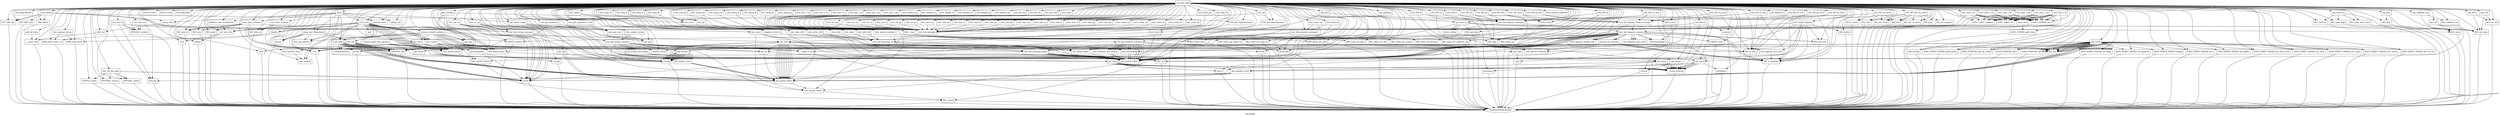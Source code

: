 digraph "Call graph" {
	label="Call graph";

	Node0x5628d4323eb0 [shape=record,label="{external node}"];
	Node0x5628d4323eb0 -> Node0x5628d457e6b0;
	Node0x5628d4323eb0 -> Node0x5628d4315e80;
	Node0x5628d4323eb0 -> Node0x5628d43160b0;
	Node0x5628d4323eb0 -> Node0x5628d4584290;
	Node0x5628d4323eb0 -> Node0x5628d4315f20;
	Node0x5628d4323eb0 -> Node0x5628d4316040;
	Node0x5628d4323eb0 -> Node0x5628d43170b0;
	Node0x5628d4323eb0 -> Node0x5628d43745b0;
	Node0x5628d4323eb0 -> Node0x5628d4374680;
	Node0x5628d4323eb0 -> Node0x5628d4374720;
	Node0x5628d4323eb0 -> Node0x5628d4374790;
	Node0x5628d4323eb0 -> Node0x5628d4374800;
	Node0x5628d4323eb0 -> Node0x5628d4374830;
	Node0x5628d4323eb0 -> Node0x5628d4374a90;
	Node0x5628d4323eb0 -> Node0x5628d42ef0e0;
	Node0x5628d4323eb0 -> Node0x5628d42ef150;
	Node0x5628d4323eb0 -> Node0x5628d42ef1f0;
	Node0x5628d4323eb0 -> Node0x5628d42ef290;
	Node0x5628d4323eb0 -> Node0x5628d42ef740;
	Node0x5628d4323eb0 -> Node0x5628d45830f0;
	Node0x5628d4323eb0 -> Node0x5628d4583190;
	Node0x5628d4323eb0 -> Node0x5628d4583230;
	Node0x5628d4323eb0 -> Node0x5628d45832a0;
	Node0x5628d4323eb0 -> Node0x5628d45833f0;
	Node0x5628d4323eb0 -> Node0x5628d4583310;
	Node0x5628d4323eb0 -> Node0x5628d4583490;
	Node0x5628d4323eb0 -> Node0x5628d4583500;
	Node0x5628d4323eb0 -> Node0x5628d45835a0;
	Node0x5628d4323eb0 -> Node0x5628d4583650;
	Node0x5628d4323eb0 -> Node0x5628d457fd60;
	Node0x5628d4323eb0 -> Node0x5628d457fd90;
	Node0x5628d4323eb0 -> Node0x5628d457fe40;
	Node0x5628d4323eb0 -> Node0x5628d457ffc0;
	Node0x5628d4323eb0 -> Node0x5628d45808d0;
	Node0x5628d4323eb0 -> Node0x5628d4580c80;
	Node0x5628d4323eb0 -> Node0x5628d4580d90;
	Node0x5628d4323eb0 -> Node0x5628d4580ea0;
	Node0x5628d4323eb0 -> Node0x5628d4580ba0;
	Node0x5628d4323eb0 -> Node0x5628d4580ed0;
	Node0x5628d4323eb0 -> Node0x5628d4374ac0;
	Node0x5628d4323eb0 -> Node0x5628d4583340;
	Node0x5628d4323eb0 -> Node0x5628d42ef7e0;
	Node0x5628d4323eb0 -> Node0x5628d42ef040;
	Node0x5628d4323eb0 -> Node0x5628d4580970;
	Node0x5628d4323eb0 -> Node0x5628d4374950;
	Node0x5628d4323eb0 -> Node0x5628d45810b0;
	Node0x5628d4323eb0 -> Node0x5628d45810e0;
	Node0x5628d4323eb0 -> Node0x5628d4581280;
	Node0x5628d4323eb0 -> Node0x5628d4581360;
	Node0x5628d4323eb0 -> Node0x5628d4581390;
	Node0x5628d4323eb0 -> Node0x5628d4581400;
	Node0x5628d4323eb0 -> Node0x5628d45814b0;
	Node0x5628d4323eb0 -> Node0x5628d4581550;
	Node0x5628d4323eb0 -> Node0x5628d4315fd0;
	Node0x5628d4323eb0 -> Node0x5628d4581690;
	Node0x5628d4323eb0 -> Node0x5628d4581800;
	Node0x5628d4323eb0 -> Node0x5628d4581830;
	Node0x5628d4323eb0 -> Node0x5628d45818a0;
	Node0x5628d4323eb0 -> Node0x5628d4581a70;
	Node0x5628d4323eb0 -> Node0x5628d4581b10;
	Node0x5628d4323eb0 -> Node0x5628d4581bb0;
	Node0x5628d4323eb0 -> Node0x5628d4581c50;
	Node0x5628d4323eb0 -> Node0x5628d4581cf0;
	Node0x5628d4323eb0 -> Node0x5628d4581d90;
	Node0x5628d4323eb0 -> Node0x5628d4581e30;
	Node0x5628d4323eb0 -> Node0x5628d4581ed0;
	Node0x5628d4323eb0 -> Node0x5628d4581f70;
	Node0x5628d4323eb0 -> Node0x5628d4582010;
	Node0x5628d4323eb0 -> Node0x5628d45820b0;
	Node0x5628d4323eb0 -> Node0x5628d4582150;
	Node0x5628d4323eb0 -> Node0x5628d45821f0;
	Node0x5628d4323eb0 -> Node0x5628d4582290;
	Node0x5628d4323eb0 -> Node0x5628d4582330;
	Node0x5628d4323eb0 -> Node0x5628d45823d0;
	Node0x5628d4323eb0 -> Node0x5628d4582470;
	Node0x5628d4323eb0 -> Node0x5628d4582510;
	Node0x5628d4323eb0 -> Node0x5628d45800c0;
	Node0x5628d4323eb0 -> Node0x5628d4580160;
	Node0x5628d4323eb0 -> Node0x5628d4580200;
	Node0x5628d4323eb0 -> Node0x5628d45802a0;
	Node0x5628d4323eb0 -> Node0x5628d4580340;
	Node0x5628d4323eb0 -> Node0x5628d45803e0;
	Node0x5628d4323eb0 -> Node0x5628d4580480;
	Node0x5628d4323eb0 -> Node0x5628d4580520;
	Node0x5628d4323eb0 -> Node0x5628d45805c0;
	Node0x5628d4323eb0 -> Node0x5628d4580660;
	Node0x5628d4323eb0 -> Node0x5628d4580700;
	Node0x5628d4323eb0 -> Node0x5628d45807a0;
	Node0x5628d4323eb0 -> Node0x5628d4354180;
	Node0x5628d4323eb0 -> Node0x5628d4354220;
	Node0x5628d4323eb0 -> Node0x5628d43542c0;
	Node0x5628d4323eb0 -> Node0x5628d4354360;
	Node0x5628d4323eb0 -> Node0x5628d4354400;
	Node0x5628d4323eb0 -> Node0x5628d43544a0;
	Node0x5628d4323eb0 -> Node0x5628d4354540;
	Node0x5628d4323eb0 -> Node0x5628d43545e0;
	Node0x5628d4323eb0 -> Node0x5628d4354680;
	Node0x5628d4323eb0 -> Node0x5628d4354720;
	Node0x5628d4323eb0 -> Node0x5628d43547c0;
	Node0x5628d4323eb0 -> Node0x5628d4354860;
	Node0x5628d4323eb0 -> Node0x5628d4354900;
	Node0x5628d4323eb0 -> Node0x5628d43549a0;
	Node0x5628d4323eb0 -> Node0x5628d4354a40;
	Node0x5628d4323eb0 -> Node0x5628d4354ae0;
	Node0x5628d4323eb0 -> Node0x5628d4354b80;
	Node0x5628d4323eb0 -> Node0x5628d4354c20;
	Node0x5628d4323eb0 -> Node0x5628d4354cc0;
	Node0x5628d4323eb0 -> Node0x5628d4354d60;
	Node0x5628d4323eb0 -> Node0x5628d4583530;
	Node0x5628d4323eb0 -> Node0x5628d4315eb0;
	Node0x5628d4323eb0 -> Node0x5628d4354e60;
	Node0x5628d4323eb0 -> Node0x5628d4354f00;
	Node0x5628d4323eb0 -> Node0x5628d43550c0;
	Node0x5628d4323eb0 -> Node0x5628d43550f0;
	Node0x5628d4323eb0 -> Node0x5628d4355230;
	Node0x5628d4323eb0 -> Node0x5628d43552d0;
	Node0x5628d4323eb0 -> Node0x5628d4355400;
	Node0x5628d4323eb0 -> Node0x5628d4355430;
	Node0x5628d4323eb0 -> Node0x5628d4355570;
	Node0x5628d4323eb0 -> Node0x5628d4355680;
	Node0x5628d4323eb0 -> Node0x5628d43556b0;
	Node0x5628d4323eb0 -> Node0x5628d43557b0;
	Node0x5628d4323eb0 -> Node0x5628d4355910;
	Node0x5628d4323eb0 -> Node0x5628d4355980;
	Node0x5628d4323eb0 -> Node0x5628d4355ae0;
	Node0x5628d4323eb0 -> Node0x5628d4355b10;
	Node0x5628d4323eb0 -> Node0x5628d4355bd0;
	Node0x5628d4323eb0 -> Node0x5628d4355c90;
	Node0x5628d4323eb0 -> Node0x5628d4355d90;
	Node0x5628d4323eb0 -> Node0x5628d43531b0;
	Node0x5628d4323eb0 -> Node0x5628d43531e0;
	Node0x5628d4323eb0 -> Node0x5628d4353250;
	Node0x5628d4323eb0 -> Node0x5628d43533a0;
	Node0x5628d4323eb0 -> Node0x5628d4353410;
	Node0x5628d4323eb0 -> Node0x5628d4353560;
	Node0x5628d4323eb0 -> Node0x5628d43535d0;
	Node0x5628d4323eb0 -> Node0x5628d4353760;
	Node0x5628d4323eb0 -> Node0x5628d4353800;
	Node0x5628d4323eb0 -> Node0x5628d4353870;
	Node0x5628d4323eb0 -> Node0x5628d4353960;
	Node0x5628d4323eb0 -> Node0x5628d4353990;
	Node0x5628d4323eb0 -> Node0x5628d4353a90;
	Node0x5628d4323eb0 -> Node0x5628d4353b30;
	Node0x5628d4323eb0 -> Node0x5628d4353ac0;
	Node0x5628d4323eb0 -> Node0x5628d4353cc0;
	Node0x5628d4323eb0 -> Node0x5628d4353f00;
	Node0x5628d4323eb0 -> Node0x5628d4353f70;
	Node0x5628d4323eb0 -> Node0x5628d4353fa0;
	Node0x5628d4323eb0 -> Node0x5628d4354050;
	Node0x5628d4323eb0 -> Node0x5628d43560b0;
	Node0x5628d4323eb0 -> Node0x5628d4356120;
	Node0x5628d4323eb0 -> Node0x5628d4356150;
	Node0x5628d4323eb0 -> Node0x5628d4356380;
	Node0x5628d4323eb0 -> Node0x5628d4356450;
	Node0x5628d4323eb0 -> Node0x5628d4356550;
	Node0x5628d4323eb0 -> Node0x5628d4356580;
	Node0x5628d4323eb0 -> Node0x5628d4356700;
	Node0x5628d4323eb0 -> Node0x5628d4356880;
	Node0x5628d4323eb0 -> Node0x5628d4356a00;
	Node0x5628d4323eb0 -> Node0x5628d4356b80;
	Node0x5628d4323eb0 -> Node0x5628d4356d70;
	Node0x5628d4323eb0 -> Node0x5628d4356de0;
	Node0x5628d4323eb0 -> Node0x5628d43749c0;
	Node0x5628d4323eb0 -> Node0x5628d4582d00;
	Node0x5628d4323eb0 -> Node0x5628d4356e10;
	Node0x5628d4323eb0 -> Node0x5628d4356fe0;
	Node0x5628d4323eb0 -> Node0x5628d4357050;
	Node0x5628d4323eb0 -> Node0x5628d4357150;
	Node0x5628d4323eb0 -> Node0x5628d4354130;
	Node0x5628d4323eb0 -> Node0x5628d430bc20;
	Node0x5628d4323eb0 -> Node0x5628d430bd10;
	Node0x5628d4323eb0 -> Node0x5628d4582f30;
	Node0x5628d4323eb0 -> Node0x5628d430bd40;
	Node0x5628d4323eb0 -> Node0x5628d430be00;
	Node0x5628d4323eb0 -> Node0x5628d430bff0;
	Node0x5628d4323eb0 -> Node0x5628d430c0a0;
	Node0x5628d4323eb0 -> Node0x5628d430c0d0;
	Node0x5628d4323eb0 -> Node0x5628d430c350;
	Node0x5628d4323eb0 -> Node0x5628d430c380;
	Node0x5628d4323eb0 -> Node0x5628d430c570;
	Node0x5628d4323eb0 -> Node0x5628d430c5a0;
	Node0x5628d4323eb0 -> Node0x5628d430c790;
	Node0x5628d4323eb0 -> Node0x5628d4582ec0;
	Node0x5628d4323eb0 -> Node0x5628d430c7c0;
	Node0x5628d4323eb0 -> Node0x5628d430c980;
	Node0x5628d4323eb0 -> Node0x5628d430c9f0;
	Node0x5628d4323eb0 -> Node0x5628d430ca60;
	Node0x5628d4323eb0 -> Node0x5628d430cad0;
	Node0x5628d4323eb0 -> Node0x5628d430cb40;
	Node0x5628d4323eb0 -> Node0x5628d430cfc0;
	Node0x5628d4323eb0 -> Node0x5628d430d030;
	Node0x5628d4323eb0 -> Node0x5628d430d0a0;
	Node0x5628d4323eb0 -> Node0x5628d430d110;
	Node0x5628d4323eb0 -> Node0x5628d430d180;
	Node0x5628d4323eb0 -> Node0x5628d430da00;
	Node0x5628d4323eb0 -> Node0x5628d430da70;
	Node0x5628d4323eb0 -> Node0x5628d430dae0;
	Node0x5628d4323eb0 -> Node0x5628d430db50;
	Node0x5628d4323eb0 -> Node0x5628d4582da0;
	Node0x5628d4323eb0 -> Node0x5628d430dec0;
	Node0x5628d4323eb0 -> Node0x5628d430de50;
	Node0x5628d4323eb0 -> Node0x5628d430dfa0;
	Node0x5628d4323eb0 -> Node0x5628d4582e50;
	Node0x5628d4323eb0 -> Node0x5628d430e070;
	Node0x5628d4323eb0 -> Node0x5628d4580e00;
	Node0x5628d4323eb0 -> Node0x5628d4580cf0;
	Node0x5628d4323eb0 -> Node0x5628d4582d30;
	Node0x5628d4323eb0 -> Node0x5628d4580940;
	Node0x5628d4323eb0 -> Node0x5628d430e0d0;
	Node0x5628d4323eb0 -> Node0x5628d430e260;
	Node0x5628d4323eb0 -> Node0x5628d430e2d0;
	Node0x5628d4323eb0 -> Node0x5628d4580c10;
	Node0x5628d4323eb0 -> Node0x5628d430e3d0;
	Node0x5628d4323eb0 -> Node0x5628d4582fd0;
	Node0x5628d4323eb0 -> Node0x5628d430e470;
	Node0x5628d4323eb0 -> Node0x5628d4580f80;
	Node0x5628d4323eb0 -> Node0x5628d42eefd0;
	Node0x5628d4323eb0 -> Node0x5628d430e570;
	Node0x5628d4323eb0 -> Node0x5628d4583040;
	Node0x5628d4323eb0 -> Node0x5628d430e670;
	Node0x5628d4323eb0 -> Node0x5628d4354f30;
	Node0x5628d4323eb0 -> Node0x5628d430ea10;
	Node0x5628d4323eb0 -> Node0x5628d430ef10;
	Node0x5628d4323eb0 -> Node0x5628d4355850;
	Node0x5628d4323eb0 -> Node0x5628d430f0a0;
	Node0x5628d4323eb0 -> Node0x5628d430f210;
	Node0x5628d4323eb0 -> Node0x5628d430f700;
	Node0x5628d4323eb0 -> Node0x5628d4355a20;
	Node0x5628d4323eb0 -> Node0x5628d430f950;
	Node0x5628d4323eb0 -> Node0x5628d430f9c0;
	Node0x5628d4323eb0 -> Node0x5628d4355610;
	Node0x5628d4323eb0 -> Node0x5628d430fc30;
	Node0x5628d4323eb0 -> Node0x5628d45809e0;
	Node0x5628d4323eb0 -> Node0x5628d430e1b0;
	Node0x5628d4323eb0 -> Node0x5628d430fdd0;
	Node0x5628d4323eb0 -> Node0x5628d4310240;
	Node0x5628d4323eb0 -> Node0x5628d430fe70;
	Node0x5628d4323eb0 -> Node0x5628d43104a0;
	Node0x5628d4323eb0 -> Node0x5628d430fe00;
	Node0x5628d4323eb0 -> Node0x5628d4310690;
	Node0x5628d4323eb0 -> Node0x5628d430ff70;
	Node0x5628d4323eb0 -> Node0x5628d4310730;
	Node0x5628d4323eb0 -> Node0x5628d430ffe0;
	Node0x5628d4323eb0 -> Node0x5628d4310890;
	Node0x5628d4323eb0 -> Node0x5628d4310050;
	Node0x5628d4323eb0 -> Node0x5628d4310a10;
	Node0x5628d4323eb0 -> Node0x5628d43100c0;
	Node0x5628d4323eb0 -> Node0x5628d4310b20;
	Node0x5628d4323eb0 -> Node0x5628d4310130;
	Node0x5628d4323eb0 -> Node0x5628d4398dd0;
	Node0x5628d4323eb0 -> Node0x5628d43101a0;
	Node0x5628d4323eb0 -> Node0x5628d43102b0;
	Node0x5628d4323eb0 -> Node0x5628d4398e70;
	Node0x5628d4323eb0 -> Node0x5628d43102e0;
	Node0x5628d4323eb0 -> Node0x5628d4310ab0;
	Node0x5628d4323eb0 -> Node0x5628d43107d0;
	Node0x5628d4323eb0 -> Node0x5628d4310540;
	Node0x5628d4323eb0 -> Node0x5628d43104d0;
	Node0x5628d4323eb0 -> Node0x5628d43105f0;
	Node0x5628d4323eb0 -> Node0x5628d4310350;
	Node0x5628d4323eb0 -> Node0x5628d4309cd0;
	Node0x5628d4315e80 [shape=record,label="{test_pbelu}"];
	Node0x5628d4315e80 -> Node0x5628d4584290;
	Node0x5628d4315e80 -> Node0x5628d4315f20;
	Node0x5628d4315e80 -> Node0x5628d4315eb0;
	Node0x5628d4315e80 -> Node0x5628d4315fd0;
	Node0x5628d4315e80 -> Node0x5628d4584290;
	Node0x5628d4315e80 -> Node0x5628d4316040;
	Node0x5628d4315e80 -> Node0x5628d4315fd0;
	Node0x5628d457e6b0 [shape=record,label="{setup_tests}"];
	Node0x5628d457e6b0 -> Node0x5628d43170b0;
	Node0x5628d43160b0 [shape=record,label="{llvm.dbg.declare}"];
	Node0x5628d4584290 [shape=record,label="{EVP_PBE_get}"];
	Node0x5628d4584290 -> Node0x5628d4583da0;
	Node0x5628d4374830 [shape=record,label="{atoi}"];
	Node0x5628d4374830 -> Node0x5628d4583da0;
	Node0x5628d43748e0 [shape=record,label="{set_seed}"];
	Node0x5628d43748e0 -> Node0x5628d4374a90;
	Node0x5628d43748e0 -> Node0x5628d4374720;
	Node0x5628d43748e0 -> Node0x5628d4374ac0;
	Node0x5628d43748e0 -> Node0x5628d42eefd0;
	Node0x5628d43748e0 -> Node0x5628d42ef040;
	Node0x5628d4374a90 [shape=record,label="{time}"];
	Node0x5628d4374a90 -> Node0x5628d4583da0;
	Node0x5628d42ef0e0 [shape=record,label="{pulldown_test_framework}"];
	Node0x5628d42ef0e0 -> Node0x5628d42ef150;
	Node0x5628d42ef150 [shape=record,label="{set_test_title}"];
	Node0x5628d42ef150 -> Node0x5628d42ef1f0;
	Node0x5628d42ef150 -> Node0x5628d42ef290;
	Node0x5628d457fd90 [shape=record,label="{CRYPTO_zalloc}"];
	Node0x5628d457fd90 -> Node0x5628d4583da0;
	Node0x5628d42ef1f0 [shape=record,label="{free}"];
	Node0x5628d42ef1f0 -> Node0x5628d4583da0;
	Node0x5628d42ef290 [shape=record,label="{strdup}"];
	Node0x5628d42ef290 -> Node0x5628d4583da0;
	Node0x5628d42ef740 [shape=record,label="{run_tests}"];
	Node0x5628d42ef740 -> Node0x5628d42ef7b0;
	Node0x5628d42ef740 -> Node0x5628d4374ac0;
	Node0x5628d42ef740 -> Node0x5628d4374ac0;
	Node0x5628d42ef740 -> Node0x5628d4374ac0;
	Node0x5628d42ef740 -> Node0x5628d42eefd0;
	Node0x5628d42ef740 -> Node0x5628d42ef7e0;
	Node0x5628d42ef740 -> Node0x5628d4374ac0;
	Node0x5628d42ef740 -> Node0x5628d4374ac0;
	Node0x5628d42ef740 -> Node0x5628d42eefd0;
	Node0x5628d42ef740 -> Node0x5628d42ef150;
	Node0x5628d42ef740 -> Node0x5628d4583da0;
	Node0x5628d42ef740 -> Node0x5628d42ef890;
	Node0x5628d42ef740 -> Node0x5628d4582810;
	Node0x5628d42ef740 -> Node0x5628d4374ac0;
	Node0x5628d42ef740 -> Node0x5628d4374ac0;
	Node0x5628d42ef740 -> Node0x5628d42eefd0;
	Node0x5628d42ef740 -> Node0x5628d42ef7e0;
	Node0x5628d42ef740 -> Node0x5628d4582c90;
	Node0x5628d42ef740 -> Node0x5628d42ef150;
	Node0x5628d42ef740 -> Node0x5628d4583da0;
	Node0x5628d42ef740 -> Node0x5628d4582810;
	Node0x5628d42ef740 -> Node0x5628d42ef890;
	Node0x5628d42ef740 -> Node0x5628d42ef890;
	Node0x5628d42ef740 -> Node0x5628d42ef890;
	Node0x5628d4353960 [shape=record,label="{test_BN_even}"];
	Node0x5628d4353960 -> Node0x5628d4353870;
	Node0x5628d4353960 -> Node0x5628d4355a20;
	Node0x5628d4353990 [shape=record,label="{test_BN_eq_word}"];
	Node0x5628d4353990 -> Node0x5628d4353a90;
	Node0x5628d4353990 -> Node0x5628d4353b30;
	Node0x5628d4353990 -> Node0x5628d4353ac0;
	Node0x5628d4353990 -> Node0x5628d4355850;
	Node0x5628d4353990 -> Node0x5628d4353cc0;
	Node0x5628d4353a90 [shape=record,label="{BN_is_word}"];
	Node0x5628d4353a90 -> Node0x5628d4583da0;
	Node0x5628d4353b30 [shape=record,label="{BN_new}"];
	Node0x5628d4353b30 -> Node0x5628d4583da0;
	Node0x5628d4353ac0 [shape=record,label="{BN_set_word}"];
	Node0x5628d4353ac0 -> Node0x5628d4583da0;
	Node0x5628d4353cc0 [shape=record,label="{BN_free}"];
	Node0x5628d4353cc0 -> Node0x5628d4583da0;
	Node0x5628d4353f00 [shape=record,label="{test_BN_abs_eq_word}"];
	Node0x5628d4353f00 -> Node0x5628d4353f70;
	Node0x5628d4353f00 -> Node0x5628d4353b30;
	Node0x5628d4353f00 -> Node0x5628d4353fa0;
	Node0x5628d4353f00 -> Node0x5628d4354050;
	Node0x5628d4353f00 -> Node0x5628d4353ac0;
	Node0x5628d4353f00 -> Node0x5628d4355850;
	Node0x5628d4353f00 -> Node0x5628d4353cc0;
	Node0x5628d4353f00 -> Node0x5628d4353cc0;
	Node0x5628d4353f70 [shape=record,label="{BN_abs_is_word}"];
	Node0x5628d4353f70 -> Node0x5628d4583da0;
	Node0x5628d4353fa0 [shape=record,label="{BN_dup}"];
	Node0x5628d4353fa0 -> Node0x5628d4583da0;
	Node0x5628d4354050 [shape=record,label="{BN_set_negative}"];
	Node0x5628d4354050 -> Node0x5628d4583da0;
	Node0x5628d43560b0 [shape=record,label="{test_time_t_eq}"];
	Node0x5628d43560b0 -> Node0x5628d4356120;
	Node0x5628d43560b0 -> Node0x5628d4356120;
	Node0x5628d43560b0 -> Node0x5628d4356150;
	Node0x5628d43560b0 -> Node0x5628d4356200;
	Node0x5628d43560b0 -> Node0x5628d4356200;
	Node0x5628d43560b0 -> Node0x5628d45819a0;
	Node0x5628d43560b0 -> Node0x5628d4356380;
	Node0x5628d43560b0 -> Node0x5628d4356380;
	Node0x5628d4356120 [shape=record,label="{ASN1_TIME_set}"];
	Node0x5628d4356120 -> Node0x5628d4583da0;
	Node0x5628d4356150 [shape=record,label="{ASN1_TIME_compare}"];
	Node0x5628d4356150 -> Node0x5628d4583da0;
	Node0x5628d4356200 [shape=record,label="{print_time}"];
	Node0x5628d4356200 -> Node0x5628d4356450;
	Node0x5628d4356380 [shape=record,label="{ASN1_STRING_free}"];
	Node0x5628d4356380 -> Node0x5628d4583da0;
	Node0x5628d4356450 [shape=record,label="{ASN1_STRING_get0_data}"];
	Node0x5628d4356450 -> Node0x5628d4583da0;
	Node0x5628d4356550 [shape=record,label="{test_time_t_ne}"];
	Node0x5628d4356550 -> Node0x5628d4356120;
	Node0x5628d4356550 -> Node0x5628d4356120;
	Node0x5628d4356550 -> Node0x5628d4356150;
	Node0x5628d4356550 -> Node0x5628d4356200;
	Node0x5628d4356550 -> Node0x5628d4356200;
	Node0x5628d4356550 -> Node0x5628d45819a0;
	Node0x5628d4356550 -> Node0x5628d4356380;
	Node0x5628d4356550 -> Node0x5628d4356380;
	Node0x5628d4356580 [shape=record,label="{test_time_t_gt}"];
	Node0x5628d4356580 -> Node0x5628d4356120;
	Node0x5628d4356580 -> Node0x5628d4356120;
	Node0x5628d4356580 -> Node0x5628d4356150;
	Node0x5628d4356580 -> Node0x5628d4356200;
	Node0x5628d4356580 -> Node0x5628d4356200;
	Node0x5628d4356580 -> Node0x5628d45819a0;
	Node0x5628d4356580 -> Node0x5628d4356380;
	Node0x5628d4356580 -> Node0x5628d4356380;
	Node0x5628d4356700 [shape=record,label="{test_time_t_ge}"];
	Node0x5628d4356700 -> Node0x5628d4356120;
	Node0x5628d4356700 -> Node0x5628d4356120;
	Node0x5628d4356700 -> Node0x5628d4356150;
	Node0x5628d4356700 -> Node0x5628d4356200;
	Node0x5628d4356700 -> Node0x5628d4356200;
	Node0x5628d4356700 -> Node0x5628d45819a0;
	Node0x5628d4356700 -> Node0x5628d4356380;
	Node0x5628d4356700 -> Node0x5628d4356380;
	Node0x5628d4356880 [shape=record,label="{test_time_t_lt}"];
	Node0x5628d4356880 -> Node0x5628d4356120;
	Node0x5628d4356880 -> Node0x5628d4356120;
	Node0x5628d4356880 -> Node0x5628d4356150;
	Node0x5628d4356880 -> Node0x5628d4356200;
	Node0x5628d4356880 -> Node0x5628d4356200;
	Node0x5628d4356880 -> Node0x5628d45819a0;
	Node0x5628d4356880 -> Node0x5628d4356380;
	Node0x5628d4356880 -> Node0x5628d4356380;
	Node0x5628d4356a00 [shape=record,label="{test_time_t_le}"];
	Node0x5628d4356a00 -> Node0x5628d4356120;
	Node0x5628d4356a00 -> Node0x5628d4356120;
	Node0x5628d4356a00 -> Node0x5628d4356150;
	Node0x5628d4356a00 -> Node0x5628d4356200;
	Node0x5628d4356a00 -> Node0x5628d4356200;
	Node0x5628d4356a00 -> Node0x5628d45819a0;
	Node0x5628d4356a00 -> Node0x5628d4356380;
	Node0x5628d4356a00 -> Node0x5628d4356380;
	Node0x5628d4356b80 [shape=record,label="{opt_progname}"];
	Node0x5628d4356b80 -> Node0x5628d4583500;
	Node0x5628d4356b80 -> Node0x5628d4356d70;
	Node0x5628d4356d70 [shape=record,label="{strncpy}"];
	Node0x5628d4356d70 -> Node0x5628d4583da0;
	Node0x5628d4356de0 [shape=record,label="{opt_getprog}"];
	Node0x5628d43749c0 [shape=record,label="{opt_init}"];
	Node0x5628d43749c0 -> Node0x5628d4582d00;
	Node0x5628d43749c0 -> Node0x5628d4356b80;
	Node0x5628d43749c0 -> Node0x5628d4580ea0;
	Node0x5628d43749c0 -> Node0x5628d4580ea0;
	Node0x5628d43749c0 -> Node0x5628d4580ea0;
	Node0x5628d43749c0 -> Node0x5628d4583310;
	Node0x5628d43749c0 -> Node0x5628d4580ea0;
	Node0x5628d43749c0 -> Node0x5628d4580ea0;
	Node0x5628d43749c0 -> Node0x5628d4580ea0;
	Node0x5628d4582d00 [shape=record,label="{opt_begin}"];
	Node0x5628d4310ab0 [shape=record,label="{BIO_set_init}"];
	Node0x5628d4310ab0 -> Node0x5628d4583da0;
	Node0x5628d43107d0 [shape=record,label="{BIO_gets}"];
	Node0x5628d43107d0 -> Node0x5628d4583da0;
	Node0x5628d4310540 [shape=record,label="{BIO_read_ex}"];
	Node0x5628d4310540 -> Node0x5628d4583da0;
	Node0x5628d43104d0 [shape=record,label="{BIO_clear_flags}"];
	Node0x5628d43104d0 -> Node0x5628d4583da0;
	Node0x5628d43105f0 [shape=record,label="{BIO_copy_next_retry}"];
	Node0x5628d43105f0 -> Node0x5628d4583da0;
	Node0x5628d4310350 [shape=record,label="{BIO_get_data}"];
	Node0x5628d4310350 -> Node0x5628d4583da0;
	Node0x5628d4310400 [shape=record,label="{write_string}"];
	Node0x5628d4310400 -> Node0x5628d4309cd0;
	Node0x5628d4309cd0 [shape=record,label="{BIO_write_ex}"];
	Node0x5628d4309cd0 -> Node0x5628d4583da0;
	Node0x5628d4315f20 [shape=record,label="{EVP_PBE_find}"];
	Node0x5628d4315f20 -> Node0x5628d4583da0;
	Node0x5628d4316040 [shape=record,label="{OBJ_nid2sn}"];
	Node0x5628d4316040 -> Node0x5628d4583da0;
	Node0x5628d43170b0 [shape=record,label="{add_test}"];
	Node0x5628d43170b0 -> Node0x5628d43745b0;
	Node0x5628d43745b0 [shape=record,label="{__assert_fail}"];
	Node0x5628d43745b0 -> Node0x5628d4583da0;
	Node0x5628d4374680 [shape=record,label="{add_all_tests}"];
	Node0x5628d4374680 -> Node0x5628d43745b0;
	Node0x5628d4374720 [shape=record,label="{subtest_level}"];
	Node0x5628d4374790 [shape=record,label="{setup_test_framework}"];
	Node0x5628d4374790 -> Node0x5628d4374800;
	Node0x5628d4374790 -> Node0x5628d4374800;
	Node0x5628d4374790 -> Node0x5628d4374830;
	Node0x5628d4374790 -> Node0x5628d4374830;
	Node0x5628d4374790 -> Node0x5628d43748e0;
	Node0x5628d4374790 -> Node0x5628d4374950;
	Node0x5628d4374790 -> Node0x5628d43749c0;
	Node0x5628d4374800 [shape=record,label="{getenv}"];
	Node0x5628d4374800 -> Node0x5628d4583da0;
	Node0x5628d4355910 [shape=record,label="{test_BN_eq_zero}"];
	Node0x5628d4355910 -> Node0x5628d4355980;
	Node0x5628d4355910 -> Node0x5628d4355a20;
	Node0x5628d4355980 [shape=record,label="{BN_is_zero}"];
	Node0x5628d4355980 -> Node0x5628d4583da0;
	Node0x5628d4355ae0 [shape=record,label="{test_BN_ne}"];
	Node0x5628d4355ae0 -> Node0x5628d43557b0;
	Node0x5628d4355ae0 -> Node0x5628d4355850;
	Node0x5628d4355b10 [shape=record,label="{test_BN_ne_zero}"];
	Node0x5628d4355b10 -> Node0x5628d4355980;
	Node0x5628d4355b10 -> Node0x5628d4355a20;
	Node0x5628d4355bd0 [shape=record,label="{test_BN_gt}"];
	Node0x5628d4355bd0 -> Node0x5628d43557b0;
	Node0x5628d4355bd0 -> Node0x5628d4355850;
	Node0x5628d4355c90 [shape=record,label="{test_BN_gt_zero}"];
	Node0x5628d4355c90 -> Node0x5628d4355d90;
	Node0x5628d4355c90 -> Node0x5628d4355980;
	Node0x5628d4355c90 -> Node0x5628d4355a20;
	Node0x5628d4355d90 [shape=record,label="{BN_is_negative}"];
	Node0x5628d4355d90 -> Node0x5628d4583da0;
	Node0x5628d43531b0 [shape=record,label="{test_BN_ge}"];
	Node0x5628d43531b0 -> Node0x5628d43557b0;
	Node0x5628d43531b0 -> Node0x5628d4355850;
	Node0x5628d43531e0 [shape=record,label="{test_BN_ge_zero}"];
	Node0x5628d43531e0 -> Node0x5628d4355d90;
	Node0x5628d43531e0 -> Node0x5628d4355980;
	Node0x5628d43531e0 -> Node0x5628d4355a20;
	Node0x5628d4353250 [shape=record,label="{test_BN_lt}"];
	Node0x5628d4353250 -> Node0x5628d43557b0;
	Node0x5628d4353250 -> Node0x5628d4355850;
	Node0x5628d43533a0 [shape=record,label="{test_BN_lt_zero}"];
	Node0x5628d43533a0 -> Node0x5628d4355d90;
	Node0x5628d43533a0 -> Node0x5628d4355980;
	Node0x5628d43533a0 -> Node0x5628d4355a20;
	Node0x5628d4353410 [shape=record,label="{test_BN_le}"];
	Node0x5628d4353410 -> Node0x5628d43557b0;
	Node0x5628d4353410 -> Node0x5628d4355850;
	Node0x5628d4353560 [shape=record,label="{test_BN_le_zero}"];
	Node0x5628d4353560 -> Node0x5628d4355d90;
	Node0x5628d4353560 -> Node0x5628d4355980;
	Node0x5628d4353560 -> Node0x5628d4355a20;
	Node0x5628d43535d0 [shape=record,label="{test_BN_eq_one}"];
	Node0x5628d43535d0 -> Node0x5628d4353760;
	Node0x5628d43535d0 -> Node0x5628d4355a20;
	Node0x5628d4353760 [shape=record,label="{BN_is_one}"];
	Node0x5628d4353760 -> Node0x5628d4583da0;
	Node0x5628d4353800 [shape=record,label="{test_BN_odd}"];
	Node0x5628d4353800 -> Node0x5628d4353870;
	Node0x5628d4353800 -> Node0x5628d4355a20;
	Node0x5628d4353870 [shape=record,label="{BN_is_odd}"];
	Node0x5628d4353870 -> Node0x5628d4583da0;
	Node0x5628d43104a0 [shape=record,label="{tap_read_ex}"];
	Node0x5628d43104a0 -> Node0x5628d43102b0;
	Node0x5628d43104a0 -> Node0x5628d4310540;
	Node0x5628d43104a0 -> Node0x5628d43104d0;
	Node0x5628d43104a0 -> Node0x5628d43105f0;
	Node0x5628d430fe00 [shape=record,label="{BIO_meth_set_read_ex}"];
	Node0x5628d430fe00 -> Node0x5628d4583da0;
	Node0x5628d4310690 [shape=record,label="{tap_puts}"];
	Node0x5628d4310690 -> Node0x5628d4583500;
	Node0x5628d4310690 -> Node0x5628d4310240;
	Node0x5628d430ff70 [shape=record,label="{BIO_meth_set_puts}"];
	Node0x5628d430ff70 -> Node0x5628d4583da0;
	Node0x5628d4310730 [shape=record,label="{tap_gets}"];
	Node0x5628d4310730 -> Node0x5628d43102b0;
	Node0x5628d4310730 -> Node0x5628d43107d0;
	Node0x5628d430ffe0 [shape=record,label="{BIO_meth_set_gets}"];
	Node0x5628d430ffe0 -> Node0x5628d4583da0;
	Node0x5628d4310890 [shape=record,label="{tap_ctrl}"];
	Node0x5628d4310890 -> Node0x5628d43102b0;
	Node0x5628d4310890 -> Node0x5628d43102e0;
	Node0x5628d4310890 -> Node0x5628d430e570;
	Node0x5628d4310050 [shape=record,label="{BIO_meth_set_ctrl}"];
	Node0x5628d4310050 -> Node0x5628d4583da0;
	Node0x5628d4310a10 [shape=record,label="{tap_new}"];
	Node0x5628d4310a10 -> Node0x5628d43102e0;
	Node0x5628d4310a10 -> Node0x5628d4310ab0;
	Node0x5628d43100c0 [shape=record,label="{BIO_meth_set_create}"];
	Node0x5628d43100c0 -> Node0x5628d4583da0;
	Node0x5628d4310b20 [shape=record,label="{tap_free}"];
	Node0x5628d4310b20 -> Node0x5628d43102e0;
	Node0x5628d4310b20 -> Node0x5628d4310ab0;
	Node0x5628d4310130 [shape=record,label="{BIO_meth_set_destroy}"];
	Node0x5628d4310130 -> Node0x5628d4583da0;
	Node0x5628d4398dd0 [shape=record,label="{tap_callback_ctrl}"];
	Node0x5628d4398dd0 -> Node0x5628d43102b0;
	Node0x5628d4398dd0 -> Node0x5628d4398e70;
	Node0x5628d43101a0 [shape=record,label="{BIO_meth_set_callback_ctrl}"];
	Node0x5628d43101a0 -> Node0x5628d4583da0;
	Node0x5628d43102b0 [shape=record,label="{BIO_next}"];
	Node0x5628d43102b0 -> Node0x5628d4583da0;
	Node0x5628d4398e70 [shape=record,label="{BIO_callback_ctrl}"];
	Node0x5628d4398e70 -> Node0x5628d4583da0;
	Node0x5628d43102e0 [shape=record,label="{BIO_set_data}"];
	Node0x5628d43102e0 -> Node0x5628d4583da0;
	Node0x5628d42ef7b0 [shape=record,label="{process_shared_options}"];
	Node0x5628d42ef7b0 -> Node0x5628d4582d00;
	Node0x5628d42ef7b0 -> Node0x5628d4582da0;
	Node0x5628d42ef7b0 -> Node0x5628d4374950;
	Node0x5628d42ef7b0 -> Node0x5628d4582d30;
	Node0x5628d42ef7b0 -> Node0x5628d4582e50;
	Node0x5628d42ef7b0 -> Node0x5628d4582ec0;
	Node0x5628d42ef7b0 -> Node0x5628d4582e50;
	Node0x5628d42ef7b0 -> Node0x5628d4582ec0;
	Node0x5628d42ef7b0 -> Node0x5628d4582f30;
	Node0x5628d42ef7b0 -> Node0x5628d4582ec0;
	Node0x5628d42ef7b0 -> Node0x5628d4582f30;
	Node0x5628d42ef7b0 -> Node0x5628d4582ec0;
	Node0x5628d42ef7b0 -> Node0x5628d4582f30;
	Node0x5628d42ef7b0 -> Node0x5628d43748e0;
	Node0x5628d42ef7b0 -> Node0x5628d4582fa0;
	Node0x5628d42ef890 [shape=record,label="{test_verdict}"];
	Node0x5628d42ef890 -> Node0x5628d42eefd0;
	Node0x5628d42ef890 -> Node0x5628d4583040;
	Node0x5628d42ef890 -> Node0x5628d4374ac0;
	Node0x5628d42ef890 -> Node0x5628d4582fd0;
	Node0x5628d42ef890 -> Node0x5628d4374ac0;
	Node0x5628d42ef890 -> Node0x5628d4374ac0;
	Node0x5628d42ef890 -> Node0x5628d42eefd0;
	Node0x5628d4582810 [shape=record,label="{finalize}"];
	Node0x5628d4582810 -> Node0x5628d45830f0;
	Node0x5628d4582810 -> Node0x5628d4583190;
	Node0x5628d4582c90 [shape=record,label="{gcd}"];
	Node0x5628d45830f0 [shape=record,label="{ERR_clear_error}"];
	Node0x5628d45830f0 -> Node0x5628d4583da0;
	Node0x5628d4583190 [shape=record,label="{ERR_print_errors_cb}"];
	Node0x5628d4583190 -> Node0x5628d4583da0;
	Node0x5628d4583230 [shape=record,label="{llvm.va_start}"];
	Node0x5628d45832a0 [shape=record,label="{llvm.va_end}"];
	Node0x5628d4582fa0 [shape=record,label="{check_single_test_params}"];
	Node0x5628d4582fa0 -> Node0x5628d4583310;
	Node0x5628d4582fa0 -> Node0x5628d4374830;
	Node0x5628d4582fa0 -> Node0x5628d4583340;
	Node0x5628d4582fa0 -> Node0x5628d4583340;
	Node0x5628d4582fa0 -> Node0x5628d4583340;
	Node0x5628d45833f0 [shape=record,label="{llvm.dbg.label}"];
	Node0x5628d4583310 [shape=record,label="{strcmp}"];
	Node0x5628d4583310 -> Node0x5628d4583da0;
	Node0x5628d4583490 [shape=record,label="{glue_strings}"];
	Node0x5628d4583490 -> Node0x5628d4583500;
	Node0x5628d4583490 -> Node0x5628d45835a0;
	Node0x5628d4583490 -> Node0x5628d4583530;
	Node0x5628d4583490 -> Node0x5628d4583650;
	Node0x5628d4583490 -> Node0x5628d4583500;
	Node0x5628d4583500 [shape=record,label="{strlen}"];
	Node0x5628d4583500 -> Node0x5628d4583da0;
	Node0x5628d45835a0 [shape=record,label="{CRYPTO_malloc}"];
	Node0x5628d45835a0 -> Node0x5628d4583da0;
	Node0x5628d4583650 [shape=record,label="{strcpy}"];
	Node0x5628d4583650 -> Node0x5628d4583da0;
	Node0x5628d457fd60 [shape=record,label="{test_mk_file_path}"];
	Node0x5628d457fd60 -> Node0x5628d4583500;
	Node0x5628d457fd60 -> Node0x5628d4583500;
	Node0x5628d457fd60 -> Node0x5628d4583500;
	Node0x5628d457fd60 -> Node0x5628d457fd90;
	Node0x5628d457fd60 -> Node0x5628d457fe40;
	Node0x5628d457fd60 -> Node0x5628d457ffc0;
	Node0x5628d457fd60 -> Node0x5628d457ffc0;
	Node0x5628d457fe40 [shape=record,label="{OPENSSL_strlcpy}"];
	Node0x5628d457fe40 -> Node0x5628d4583da0;
	Node0x5628d457ffc0 [shape=record,label="{OPENSSL_strlcat}"];
	Node0x5628d457ffc0 -> Node0x5628d4583da0;
	Node0x5628d45808d0 [shape=record,label="{main}"];
	Node0x5628d45808d0 -> Node0x5628d4580940;
	Node0x5628d45808d0 -> Node0x5628d45809e0;
	Node0x5628d45808d0 -> Node0x5628d4583340;
	Node0x5628d45808d0 -> Node0x5628d4374790;
	Node0x5628d45808d0 -> Node0x5628d457e6b0;
	Node0x5628d45808d0 -> Node0x5628d42ef740;
	Node0x5628d45808d0 -> Node0x5628d4580970;
	Node0x5628d45808d0 -> Node0x5628d4580ba0;
	Node0x5628d45808d0 -> Node0x5628d4374950;
	Node0x5628d45808d0 -> Node0x5628d4582d30;
	Node0x5628d45808d0 -> Node0x5628d42ef0e0;
	Node0x5628d45808d0 -> Node0x5628d4580c10;
	Node0x5628d4580c80 [shape=record,label="{test_get_argument_count}"];
	Node0x5628d4580c80 -> Node0x5628d4580cf0;
	Node0x5628d4580d90 [shape=record,label="{test_get_argument}"];
	Node0x5628d4580d90 -> Node0x5628d4580e00;
	Node0x5628d4580d90 -> Node0x5628d4580ea0;
	Node0x5628d4580d90 -> Node0x5628d4580cf0;
	Node0x5628d4580ea0 [shape=record,label="{OPENSSL_die}"];
	Node0x5628d4580ea0 -> Node0x5628d4583da0;
	Node0x5628d4580ba0 [shape=record,label="{opt_check_usage}"];
	Node0x5628d4580ba0 -> Node0x5628d4580e00;
	Node0x5628d4580ba0 -> Node0x5628d4580cf0;
	Node0x5628d4580ba0 -> Node0x5628d4583340;
	Node0x5628d4580ba0 -> Node0x5628d4583340;
	Node0x5628d4580ed0 [shape=record,label="{opt_printf_stderr}"];
	Node0x5628d4580ed0 -> Node0x5628d4580f80;
	Node0x5628d4374ac0 [shape=record,label="{test_printf_stdout}"];
	Node0x5628d4374ac0 -> Node0x5628d4582fd0;
	Node0x5628d4583340 [shape=record,label="{test_printf_stderr}"];
	Node0x5628d4583340 -> Node0x5628d4580f80;
	Node0x5628d42ef7e0 [shape=record,label="{test_random}"];
	Node0x5628d4354180 [shape=record,label="{test_ulong_ne}"];
	Node0x5628d4354180 -> Node0x5628d45819a0;
	Node0x5628d4354220 [shape=record,label="{test_ulong_lt}"];
	Node0x5628d4354220 -> Node0x5628d45819a0;
	Node0x5628d43542c0 [shape=record,label="{test_ulong_le}"];
	Node0x5628d43542c0 -> Node0x5628d45819a0;
	Node0x5628d4354360 [shape=record,label="{test_ulong_gt}"];
	Node0x5628d4354360 -> Node0x5628d45819a0;
	Node0x5628d4354400 [shape=record,label="{test_ulong_ge}"];
	Node0x5628d4354400 -> Node0x5628d45819a0;
	Node0x5628d43544a0 [shape=record,label="{test_size_t_eq}"];
	Node0x5628d43544a0 -> Node0x5628d45819a0;
	Node0x5628d4354540 [shape=record,label="{test_size_t_ne}"];
	Node0x5628d4354540 -> Node0x5628d45819a0;
	Node0x5628d43545e0 [shape=record,label="{test_size_t_lt}"];
	Node0x5628d43545e0 -> Node0x5628d45819a0;
	Node0x5628d42ef040 [shape=record,label="{test_random_seed}"];
	Node0x5628d42ef040 -> Node0x5628d42ef7e0;
	Node0x5628d4580970 [shape=record,label="{cleanup_tests}"];
	Node0x5628d4374950 [shape=record,label="{test_get_options}"];
	Node0x5628d45810b0 [shape=record,label="{test_fail_message_prefix}"];
	Node0x5628d45810b0 -> Node0x5628d4583340;
	Node0x5628d45810b0 -> Node0x5628d4583340;
	Node0x5628d45810b0 -> Node0x5628d4583340;
	Node0x5628d45810b0 -> Node0x5628d4583340;
	Node0x5628d45810b0 -> Node0x5628d4583340;
	Node0x5628d45810b0 -> Node0x5628d4583340;
	Node0x5628d45810e0 [shape=record,label="{test_info_c90}"];
	Node0x5628d45810e0 -> Node0x5628d4581220;
	Node0x5628d4581220 [shape=record,label="{test_fail_message_va}"];
	Node0x5628d4581220 -> Node0x5628d45810b0;
	Node0x5628d4581220 -> Node0x5628d4580f80;
	Node0x5628d4581220 -> Node0x5628d4583340;
	Node0x5628d4581220 -> Node0x5628d4583040;
	Node0x5628d4581280 [shape=record,label="{test_info}"];
	Node0x5628d4581280 -> Node0x5628d4581220;
	Node0x5628d4581360 [shape=record,label="{test_error_c90}"];
	Node0x5628d4581360 -> Node0x5628d4581220;
	Node0x5628d4581360 -> Node0x5628d4583340;
	Node0x5628d4581390 [shape=record,label="{test_error}"];
	Node0x5628d4581390 -> Node0x5628d4581220;
	Node0x5628d4581390 -> Node0x5628d4583340;
	Node0x5628d4581400 [shape=record,label="{test_perror}"];
	Node0x5628d4581400 -> Node0x5628d45814b0;
	Node0x5628d4581400 -> Node0x5628d4581550;
	Node0x5628d4581400 -> Node0x5628d4581390;
	Node0x5628d45814b0 [shape=record,label="{__errno_location}"];
	Node0x5628d45814b0 -> Node0x5628d4583da0;
	Node0x5628d4581550 [shape=record,label="{strerror}"];
	Node0x5628d4581550 -> Node0x5628d4583da0;
	Node0x5628d4315fd0 [shape=record,label="{test_note}"];
	Node0x5628d4315fd0 -> Node0x5628d4580f80;
	Node0x5628d4315fd0 -> Node0x5628d4583340;
	Node0x5628d4315fd0 -> Node0x5628d4583040;
	Node0x5628d4581690 [shape=record,label="{test_skip}"];
	Node0x5628d4581690 -> Node0x5628d4581220;
	Node0x5628d4581800 [shape=record,label="{test_skip_c90}"];
	Node0x5628d4581800 -> Node0x5628d4581220;
	Node0x5628d4581800 -> Node0x5628d4583340;
	Node0x5628d4581830 [shape=record,label="{test_openssl_errors}"];
	Node0x5628d4581830 -> Node0x5628d4583190;
	Node0x5628d4581830 -> Node0x5628d45830f0;
	Node0x5628d45818a0 [shape=record,label="{test_int_eq}"];
	Node0x5628d45818a0 -> Node0x5628d45819a0;
	Node0x5628d45819a0 [shape=record,label="{test_fail_message}"];
	Node0x5628d45819a0 -> Node0x5628d4581220;
	Node0x5628d4581a70 [shape=record,label="{test_int_ne}"];
	Node0x5628d4581a70 -> Node0x5628d45819a0;
	Node0x5628d4581b10 [shape=record,label="{test_int_lt}"];
	Node0x5628d4581b10 -> Node0x5628d45819a0;
	Node0x5628d4581bb0 [shape=record,label="{test_int_le}"];
	Node0x5628d4581bb0 -> Node0x5628d45819a0;
	Node0x5628d4581c50 [shape=record,label="{test_int_gt}"];
	Node0x5628d4581c50 -> Node0x5628d45819a0;
	Node0x5628d4581cf0 [shape=record,label="{test_int_ge}"];
	Node0x5628d4581cf0 -> Node0x5628d45819a0;
	Node0x5628d4581d90 [shape=record,label="{test_uint_eq}"];
	Node0x5628d4581d90 -> Node0x5628d45819a0;
	Node0x5628d4581e30 [shape=record,label="{test_uint_ne}"];
	Node0x5628d4581e30 -> Node0x5628d45819a0;
	Node0x5628d43550f0 [shape=record,label="{test_strn_eq}"];
	Node0x5628d43550f0 -> Node0x5628d4355230;
	Node0x5628d43550f0 -> Node0x5628d43552d0;
	Node0x5628d43550f0 -> Node0x5628d43552d0;
	Node0x5628d43550f0 -> Node0x5628d4354f30;
	Node0x5628d4355230 [shape=record,label="{strncmp}"];
	Node0x5628d4355230 -> Node0x5628d4583da0;
	Node0x5628d43552d0 [shape=record,label="{OPENSSL_strnlen}"];
	Node0x5628d43552d0 -> Node0x5628d4583da0;
	Node0x5628d4355400 [shape=record,label="{test_strn_ne}"];
	Node0x5628d4355400 -> Node0x5628d4355230;
	Node0x5628d4355400 -> Node0x5628d43552d0;
	Node0x5628d4355400 -> Node0x5628d43552d0;
	Node0x5628d4355400 -> Node0x5628d4354f30;
	Node0x5628d4355430 [shape=record,label="{test_mem_eq}"];
	Node0x5628d4355430 -> Node0x5628d4355570;
	Node0x5628d4355430 -> Node0x5628d4355610;
	Node0x5628d4355570 [shape=record,label="{memcmp}"];
	Node0x5628d4355570 -> Node0x5628d4583da0;
	Node0x5628d4355680 [shape=record,label="{test_mem_ne}"];
	Node0x5628d4355680 -> Node0x5628d4355570;
	Node0x5628d4355680 -> Node0x5628d4355610;
	Node0x5628d43556b0 [shape=record,label="{test_BN_eq}"];
	Node0x5628d43556b0 -> Node0x5628d43557b0;
	Node0x5628d43556b0 -> Node0x5628d4355850;
	Node0x5628d4581ed0 [shape=record,label="{test_uint_lt}"];
	Node0x5628d4581ed0 -> Node0x5628d45819a0;
	Node0x5628d4581f70 [shape=record,label="{test_uint_le}"];
	Node0x5628d4581f70 -> Node0x5628d45819a0;
	Node0x5628d4582010 [shape=record,label="{test_uint_gt}"];
	Node0x5628d4582010 -> Node0x5628d45819a0;
	Node0x5628d45820b0 [shape=record,label="{test_uint_ge}"];
	Node0x5628d45820b0 -> Node0x5628d45819a0;
	Node0x5628d4582150 [shape=record,label="{test_char_eq}"];
	Node0x5628d4582150 -> Node0x5628d45819a0;
	Node0x5628d45821f0 [shape=record,label="{test_char_ne}"];
	Node0x5628d45821f0 -> Node0x5628d45819a0;
	Node0x5628d4582290 [shape=record,label="{test_char_lt}"];
	Node0x5628d4582290 -> Node0x5628d45819a0;
	Node0x5628d4582330 [shape=record,label="{test_char_le}"];
	Node0x5628d4582330 -> Node0x5628d45819a0;
	Node0x5628d45823d0 [shape=record,label="{test_char_gt}"];
	Node0x5628d45823d0 -> Node0x5628d45819a0;
	Node0x5628d4582470 [shape=record,label="{test_char_ge}"];
	Node0x5628d4582470 -> Node0x5628d45819a0;
	Node0x5628d4582510 [shape=record,label="{test_uchar_eq}"];
	Node0x5628d4582510 -> Node0x5628d45819a0;
	Node0x5628d45800c0 [shape=record,label="{test_uchar_ne}"];
	Node0x5628d45800c0 -> Node0x5628d45819a0;
	Node0x5628d4580160 [shape=record,label="{test_uchar_lt}"];
	Node0x5628d4580160 -> Node0x5628d45819a0;
	Node0x5628d4580200 [shape=record,label="{test_uchar_le}"];
	Node0x5628d4580200 -> Node0x5628d45819a0;
	Node0x5628d45802a0 [shape=record,label="{test_uchar_gt}"];
	Node0x5628d45802a0 -> Node0x5628d45819a0;
	Node0x5628d4580340 [shape=record,label="{test_uchar_ge}"];
	Node0x5628d4580340 -> Node0x5628d45819a0;
	Node0x5628d45803e0 [shape=record,label="{test_long_eq}"];
	Node0x5628d45803e0 -> Node0x5628d45819a0;
	Node0x5628d4580480 [shape=record,label="{test_long_ne}"];
	Node0x5628d4580480 -> Node0x5628d45819a0;
	Node0x5628d4580520 [shape=record,label="{test_long_lt}"];
	Node0x5628d4580520 -> Node0x5628d45819a0;
	Node0x5628d45805c0 [shape=record,label="{test_long_le}"];
	Node0x5628d45805c0 -> Node0x5628d45819a0;
	Node0x5628d4580660 [shape=record,label="{test_long_gt}"];
	Node0x5628d4580660 -> Node0x5628d45819a0;
	Node0x5628d4580700 [shape=record,label="{test_long_ge}"];
	Node0x5628d4580700 -> Node0x5628d45819a0;
	Node0x5628d45807a0 [shape=record,label="{test_ulong_eq}"];
	Node0x5628d45807a0 -> Node0x5628d45819a0;
	Node0x5628d4582ec0 [shape=record,label="{opt_arg}"];
	Node0x5628d430c7c0 [shape=record,label="{OBJ_txt2obj}"];
	Node0x5628d430c7c0 -> Node0x5628d4583da0;
	Node0x5628d430c980 [shape=record,label="{X509_VERIFY_PARAM_add0_policy}"];
	Node0x5628d430c980 -> Node0x5628d4583da0;
	Node0x5628d430c9f0 [shape=record,label="{X509_PURPOSE_get_by_sname}"];
	Node0x5628d430c9f0 -> Node0x5628d4583da0;
	Node0x5628d430ca60 [shape=record,label="{X509_PURPOSE_get0}"];
	Node0x5628d430ca60 -> Node0x5628d4583da0;
	Node0x5628d430cad0 [shape=record,label="{X509_PURPOSE_get_id}"];
	Node0x5628d430cad0 -> Node0x5628d4583da0;
	Node0x5628d430cb40 [shape=record,label="{X509_VERIFY_PARAM_set_purpose}"];
	Node0x5628d430cb40 -> Node0x5628d4583da0;
	Node0x5628d430cfc0 [shape=record,label="{X509_VERIFY_PARAM_lookup}"];
	Node0x5628d430cfc0 -> Node0x5628d4583da0;
	Node0x5628d430d030 [shape=record,label="{X509_VERIFY_PARAM_set1}"];
	Node0x5628d430d030 -> Node0x5628d4583da0;
	Node0x5628d430d0a0 [shape=record,label="{X509_VERIFY_PARAM_set_depth}"];
	Node0x5628d430d0a0 -> Node0x5628d4583da0;
	Node0x5628d430d110 [shape=record,label="{X509_VERIFY_PARAM_set_auth_level}"];
	Node0x5628d430d110 -> Node0x5628d4583da0;
	Node0x5628d430d180 [shape=record,label="{X509_VERIFY_PARAM_set_time}"];
	Node0x5628d430d180 -> Node0x5628d4583da0;
	Node0x5628d430da00 [shape=record,label="{X509_VERIFY_PARAM_set1_host}"];
	Node0x5628d430da00 -> Node0x5628d4583da0;
	Node0x5628d430da70 [shape=record,label="{X509_VERIFY_PARAM_set1_email}"];
	Node0x5628d430da70 -> Node0x5628d4583da0;
	Node0x5628d430dae0 [shape=record,label="{X509_VERIFY_PARAM_set1_ip_asc}"];
	Node0x5628d430dae0 -> Node0x5628d4583da0;
	Node0x5628d430db50 [shape=record,label="{X509_VERIFY_PARAM_set_flags}"];
	Node0x5628d430db50 -> Node0x5628d4583da0;
	Node0x5628d4582da0 [shape=record,label="{opt_next}"];
	Node0x5628d4582da0 -> Node0x5628d4583310;
	Node0x5628d4582da0 -> Node0x5628d430dec0;
	Node0x5628d4582da0 -> Node0x5628d4583310;
	Node0x5628d4582da0 -> Node0x5628d4580ed0;
	Node0x5628d4582da0 -> Node0x5628d4580ed0;
	Node0x5628d4582da0 -> Node0x5628d430de50;
	Node0x5628d4582da0 -> Node0x5628d4580ed0;
	Node0x5628d4582da0 -> Node0x5628d4582f30;
	Node0x5628d4582da0 -> Node0x5628d4580ed0;
	Node0x5628d4582da0 -> Node0x5628d430c0a0;
	Node0x5628d4582da0 -> Node0x5628d4580ed0;
	Node0x5628d4582da0 -> Node0x5628d430c350;
	Node0x5628d4582da0 -> Node0x5628d4580ed0;
	Node0x5628d4582da0 -> Node0x5628d430bd40;
	Node0x5628d4582da0 -> Node0x5628d4580ed0;
	Node0x5628d4582da0 -> Node0x5628d430c570;
	Node0x5628d4582da0 -> Node0x5628d4580ed0;
	Node0x5628d4582da0 -> Node0x5628d4356fe0;
	Node0x5628d4582da0 -> Node0x5628d4580ed0;
	Node0x5628d4582da0 -> Node0x5628d4580ed0;
	Node0x5628d4354680 [shape=record,label="{test_size_t_le}"];
	Node0x5628d4354680 -> Node0x5628d45819a0;
	Node0x5628d4354720 [shape=record,label="{test_size_t_gt}"];
	Node0x5628d4354720 -> Node0x5628d45819a0;
	Node0x5628d43547c0 [shape=record,label="{test_size_t_ge}"];
	Node0x5628d43547c0 -> Node0x5628d45819a0;
	Node0x5628d4354860 [shape=record,label="{test_double_eq}"];
	Node0x5628d4354860 -> Node0x5628d45819a0;
	Node0x5628d4354900 [shape=record,label="{test_double_ne}"];
	Node0x5628d4354900 -> Node0x5628d45819a0;
	Node0x5628d43549a0 [shape=record,label="{test_double_lt}"];
	Node0x5628d43549a0 -> Node0x5628d45819a0;
	Node0x5628d4354a40 [shape=record,label="{test_double_le}"];
	Node0x5628d4354a40 -> Node0x5628d45819a0;
	Node0x5628d4354ae0 [shape=record,label="{test_double_gt}"];
	Node0x5628d4354ae0 -> Node0x5628d45819a0;
	Node0x5628d4354b80 [shape=record,label="{test_double_ge}"];
	Node0x5628d4354b80 -> Node0x5628d45819a0;
	Node0x5628d4354c20 [shape=record,label="{test_ptr_eq}"];
	Node0x5628d4354c20 -> Node0x5628d45819a0;
	Node0x5628d4354cc0 [shape=record,label="{test_ptr_ne}"];
	Node0x5628d4354cc0 -> Node0x5628d45819a0;
	Node0x5628d4354d60 [shape=record,label="{test_ptr_null}"];
	Node0x5628d4354d60 -> Node0x5628d45819a0;
	Node0x5628d4583530 [shape=record,label="{test_ptr}"];
	Node0x5628d4583530 -> Node0x5628d45819a0;
	Node0x5628d4315eb0 [shape=record,label="{test_true}"];
	Node0x5628d4315eb0 -> Node0x5628d45819a0;
	Node0x5628d4354e60 [shape=record,label="{test_false}"];
	Node0x5628d4354e60 -> Node0x5628d45819a0;
	Node0x5628d4354f00 [shape=record,label="{test_str_eq}"];
	Node0x5628d4354f00 -> Node0x5628d4583310;
	Node0x5628d4354f00 -> Node0x5628d4583500;
	Node0x5628d4354f00 -> Node0x5628d4583500;
	Node0x5628d4354f00 -> Node0x5628d4354f30;
	Node0x5628d43550c0 [shape=record,label="{test_str_ne}"];
	Node0x5628d43550c0 -> Node0x5628d4583310;
	Node0x5628d43550c0 -> Node0x5628d4583500;
	Node0x5628d43550c0 -> Node0x5628d4583500;
	Node0x5628d43550c0 -> Node0x5628d4354f30;
	Node0x5628d43557b0 [shape=record,label="{BN_cmp}"];
	Node0x5628d43557b0 -> Node0x5628d4583da0;
	Node0x5628d4356e10 [shape=record,label="{opt_format_error}"];
	Node0x5628d4356e10 -> Node0x5628d4580ed0;
	Node0x5628d4356e10 -> Node0x5628d4580ed0;
	Node0x5628d4356e10 -> Node0x5628d4580ed0;
	Node0x5628d4356fe0 [shape=record,label="{opt_format}"];
	Node0x5628d4356fe0 -> Node0x5628d4356e10;
	Node0x5628d4356fe0 -> Node0x5628d4356e10;
	Node0x5628d4356fe0 -> Node0x5628d4356e10;
	Node0x5628d4356fe0 -> Node0x5628d4583310;
	Node0x5628d4356fe0 -> Node0x5628d4583310;
	Node0x5628d4356fe0 -> Node0x5628d4356e10;
	Node0x5628d4356fe0 -> Node0x5628d4356e10;
	Node0x5628d4356fe0 -> Node0x5628d4356e10;
	Node0x5628d4356fe0 -> Node0x5628d4356e10;
	Node0x5628d4356fe0 -> Node0x5628d4356e10;
	Node0x5628d4356fe0 -> Node0x5628d4356e10;
	Node0x5628d4356fe0 -> Node0x5628d4583310;
	Node0x5628d4356fe0 -> Node0x5628d4583310;
	Node0x5628d4356fe0 -> Node0x5628d4356e10;
	Node0x5628d4356fe0 -> Node0x5628d4583310;
	Node0x5628d4356fe0 -> Node0x5628d4583310;
	Node0x5628d4356fe0 -> Node0x5628d4356e10;
	Node0x5628d4356fe0 -> Node0x5628d4583310;
	Node0x5628d4356fe0 -> Node0x5628d4583310;
	Node0x5628d4356fe0 -> Node0x5628d4583310;
	Node0x5628d4356fe0 -> Node0x5628d4583310;
	Node0x5628d4356fe0 -> Node0x5628d4356e10;
	Node0x5628d4357050 [shape=record,label="{opt_cipher}"];
	Node0x5628d4357050 -> Node0x5628d4357150;
	Node0x5628d4357050 -> Node0x5628d4580ed0;
	Node0x5628d4357150 [shape=record,label="{EVP_get_cipherbyname}"];
	Node0x5628d4357150 -> Node0x5628d4583da0;
	Node0x5628d4354130 [shape=record,label="{opt_md}"];
	Node0x5628d4354130 -> Node0x5628d430bc20;
	Node0x5628d4354130 -> Node0x5628d4580ed0;
	Node0x5628d430bc20 [shape=record,label="{EVP_get_digestbyname}"];
	Node0x5628d430bc20 -> Node0x5628d4583da0;
	Node0x5628d430bd10 [shape=record,label="{opt_pair}"];
	Node0x5628d430bd10 -> Node0x5628d4583310;
	Node0x5628d430bd10 -> Node0x5628d4580ed0;
	Node0x5628d430bd10 -> Node0x5628d4580ed0;
	Node0x5628d4582f30 [shape=record,label="{opt_int}"];
	Node0x5628d4582f30 -> Node0x5628d430bd40;
	Node0x5628d4582f30 -> Node0x5628d4580ed0;
	Node0x5628d430bd40 [shape=record,label="{opt_long}"];
	Node0x5628d430bd40 -> Node0x5628d45814b0;
	Node0x5628d430bd40 -> Node0x5628d45814b0;
	Node0x5628d430bd40 -> Node0x5628d430be00;
	Node0x5628d430bd40 -> Node0x5628d45814b0;
	Node0x5628d430bd40 -> Node0x5628d45814b0;
	Node0x5628d430bd40 -> Node0x5628d430bf90;
	Node0x5628d430bd40 -> Node0x5628d45814b0;
	Node0x5628d430bd40 -> Node0x5628d45814b0;
	Node0x5628d430be00 [shape=record,label="{strtol}"];
	Node0x5628d430be00 -> Node0x5628d4583da0;
	Node0x5628d430bf90 [shape=record,label="{opt_number_error}"];
	Node0x5628d430bf90 -> Node0x5628d4583500;
	Node0x5628d430bf90 -> Node0x5628d4355230;
	Node0x5628d430bf90 -> Node0x5628d4580ed0;
	Node0x5628d430bf90 -> Node0x5628d4580ed0;
	Node0x5628d430bff0 [shape=record,label="{llvm.memset.p0i8.i64}"];
	Node0x5628d430c0a0 [shape=record,label="{opt_imax}"];
	Node0x5628d430c0a0 -> Node0x5628d45814b0;
	Node0x5628d430c0a0 -> Node0x5628d45814b0;
	Node0x5628d430c0a0 -> Node0x5628d430c0d0;
	Node0x5628d430c0a0 -> Node0x5628d45814b0;
	Node0x5628d430c0a0 -> Node0x5628d45814b0;
	Node0x5628d430c0a0 -> Node0x5628d430bf90;
	Node0x5628d430c0a0 -> Node0x5628d45814b0;
	Node0x5628d430c0a0 -> Node0x5628d45814b0;
	Node0x5628d430c0d0 [shape=record,label="{strtoimax}"];
	Node0x5628d430c0d0 -> Node0x5628d4583da0;
	Node0x5628d430c350 [shape=record,label="{opt_umax}"];
	Node0x5628d430c350 -> Node0x5628d45814b0;
	Node0x5628d430c350 -> Node0x5628d45814b0;
	Node0x5628d430c350 -> Node0x5628d430c380;
	Node0x5628d430c350 -> Node0x5628d45814b0;
	Node0x5628d430c350 -> Node0x5628d45814b0;
	Node0x5628d430c350 -> Node0x5628d430bf90;
	Node0x5628d430c350 -> Node0x5628d45814b0;
	Node0x5628d430c350 -> Node0x5628d45814b0;
	Node0x5628d430c380 [shape=record,label="{strtoumax}"];
	Node0x5628d430c380 -> Node0x5628d4583da0;
	Node0x5628d430c570 [shape=record,label="{opt_ulong}"];
	Node0x5628d430c570 -> Node0x5628d45814b0;
	Node0x5628d430c570 -> Node0x5628d45814b0;
	Node0x5628d430c570 -> Node0x5628d430c5a0;
	Node0x5628d430c570 -> Node0x5628d45814b0;
	Node0x5628d430c570 -> Node0x5628d45814b0;
	Node0x5628d430c570 -> Node0x5628d430bf90;
	Node0x5628d430c570 -> Node0x5628d45814b0;
	Node0x5628d430c570 -> Node0x5628d45814b0;
	Node0x5628d430c5a0 [shape=record,label="{strtoul}"];
	Node0x5628d430c5a0 -> Node0x5628d4583da0;
	Node0x5628d430c790 [shape=record,label="{opt_verify}"];
	Node0x5628d430c790 -> Node0x5628d4580ea0;
	Node0x5628d430c790 -> Node0x5628d4580ea0;
	Node0x5628d430c790 -> Node0x5628d4580ea0;
	Node0x5628d430c790 -> Node0x5628d4582ec0;
	Node0x5628d430c790 -> Node0x5628d430c7c0;
	Node0x5628d430c790 -> Node0x5628d4582ec0;
	Node0x5628d430c790 -> Node0x5628d4580ed0;
	Node0x5628d430c790 -> Node0x5628d430c980;
	Node0x5628d430c790 -> Node0x5628d4582ec0;
	Node0x5628d430c790 -> Node0x5628d430c9f0;
	Node0x5628d430c790 -> Node0x5628d4582ec0;
	Node0x5628d430c790 -> Node0x5628d4580ed0;
	Node0x5628d430c790 -> Node0x5628d430ca60;
	Node0x5628d430c790 -> Node0x5628d430cad0;
	Node0x5628d430c790 -> Node0x5628d430cb40;
	Node0x5628d430c790 -> Node0x5628d4582ec0;
	Node0x5628d430c790 -> Node0x5628d4580ed0;
	Node0x5628d430c790 -> Node0x5628d4582ec0;
	Node0x5628d430c790 -> Node0x5628d430cfc0;
	Node0x5628d430c790 -> Node0x5628d4582ec0;
	Node0x5628d430c790 -> Node0x5628d4580ed0;
	Node0x5628d430c790 -> Node0x5628d430d030;
	Node0x5628d430c790 -> Node0x5628d4582ec0;
	Node0x5628d430c790 -> Node0x5628d4374830;
	Node0x5628d430c790 -> Node0x5628d430d0a0;
	Node0x5628d430c790 -> Node0x5628d4582ec0;
	Node0x5628d430c790 -> Node0x5628d4374830;
	Node0x5628d430c790 -> Node0x5628d430d110;
	Node0x5628d430c790 -> Node0x5628d4582ec0;
	Node0x5628d430c790 -> Node0x5628d430c0a0;
	Node0x5628d430c790 -> Node0x5628d4582ec0;
	Node0x5628d430c790 -> Node0x5628d4580ed0;
	Node0x5628d430c790 -> Node0x5628d430d180;
	Node0x5628d430c790 -> Node0x5628d4582ec0;
	Node0x5628d430c790 -> Node0x5628d430da00;
	Node0x5628d430c790 -> Node0x5628d4582ec0;
	Node0x5628d430c790 -> Node0x5628d430da70;
	Node0x5628d430c790 -> Node0x5628d4582ec0;
	Node0x5628d430c790 -> Node0x5628d430dae0;
	Node0x5628d430c790 -> Node0x5628d430db50;
	Node0x5628d430c790 -> Node0x5628d430db50;
	Node0x5628d430c790 -> Node0x5628d430db50;
	Node0x5628d430c790 -> Node0x5628d430db50;
	Node0x5628d430c790 -> Node0x5628d430db50;
	Node0x5628d430c790 -> Node0x5628d430db50;
	Node0x5628d430c790 -> Node0x5628d430db50;
	Node0x5628d430c790 -> Node0x5628d430db50;
	Node0x5628d430c790 -> Node0x5628d430db50;
	Node0x5628d430c790 -> Node0x5628d430db50;
	Node0x5628d430c790 -> Node0x5628d430db50;
	Node0x5628d430c790 -> Node0x5628d430db50;
	Node0x5628d430c790 -> Node0x5628d430db50;
	Node0x5628d430c790 -> Node0x5628d430db50;
	Node0x5628d430c790 -> Node0x5628d430db50;
	Node0x5628d430c790 -> Node0x5628d430db50;
	Node0x5628d430c790 -> Node0x5628d430db50;
	Node0x5628d430c790 -> Node0x5628d430db50;
	Node0x5628d430c790 -> Node0x5628d430db50;
	Node0x5628d430c790 -> Node0x5628d430db50;
	Node0x5628d430dec0 [shape=record,label="{strchr}"];
	Node0x5628d430dec0 -> Node0x5628d4583da0;
	Node0x5628d430de50 [shape=record,label="{opt_isdir}"];
	Node0x5628d430de50 -> Node0x5628d430dfa0;
	Node0x5628d430dfa0 [shape=record,label="{stat}"];
	Node0x5628d430dfa0 -> Node0x5628d4583da0;
	Node0x5628d4582e50 [shape=record,label="{opt_flag}"];
	Node0x5628d430e070 [shape=record,label="{opt_unknown}"];
	Node0x5628d4580e00 [shape=record,label="{opt_rest}"];
	Node0x5628d4580cf0 [shape=record,label="{opt_num_rest}"];
	Node0x5628d4580cf0 -> Node0x5628d4580e00;
	Node0x5628d4582d30 [shape=record,label="{opt_help}"];
	Node0x5628d4582d30 -> Node0x5628d4583500;
	Node0x5628d4582d30 -> Node0x5628d430e140;
	Node0x5628d4582d30 -> Node0x5628d4583500;
	Node0x5628d4582d30 -> Node0x5628d4580ea0;
	Node0x5628d4582d30 -> Node0x5628d4580ed0;
	Node0x5628d4582d30 -> Node0x5628d4580ed0;
	Node0x5628d4582d30 -> Node0x5628d4580ed0;
	Node0x5628d4582d30 -> Node0x5628d4583650;
	Node0x5628d4582d30 -> Node0x5628d4583500;
	Node0x5628d4582d30 -> Node0x5628d430e140;
	Node0x5628d4582d30 -> Node0x5628d4583650;
	Node0x5628d4582d30 -> Node0x5628d4583500;
	Node0x5628d4582d30 -> Node0x5628d4580ed0;
	Node0x5628d4582d30 -> Node0x5628d4580ed0;
	Node0x5628d430e140 [shape=record,label="{valtype2param}"];
	Node0x5628d4580940 [shape=record,label="{test_open_streams}"];
	Node0x5628d4580940 -> Node0x5628d430e0d0;
	Node0x5628d4580940 -> Node0x5628d430e0d0;
	Node0x5628d4580940 -> Node0x5628d430e1b0;
	Node0x5628d4580940 -> Node0x5628d430e260;
	Node0x5628d4580940 -> Node0x5628d430e2d0;
	Node0x5628d4580940 -> Node0x5628d4580ea0;
	Node0x5628d4580940 -> Node0x5628d4580ea0;
	Node0x5628d430e0d0 [shape=record,label="{BIO_new_fp}"];
	Node0x5628d430e0d0 -> Node0x5628d4583da0;
	Node0x5628d430e260 [shape=record,label="{BIO_new}"];
	Node0x5628d430e260 -> Node0x5628d4583da0;
	Node0x5628d430e2d0 [shape=record,label="{BIO_push}"];
	Node0x5628d430e2d0 -> Node0x5628d4583da0;
	Node0x5628d4580c10 [shape=record,label="{test_close_streams}"];
	Node0x5628d4580c10 -> Node0x5628d430e3d0;
	Node0x5628d4580c10 -> Node0x5628d430e3d0;
	Node0x5628d430e3d0 [shape=record,label="{BIO_free_all}"];
	Node0x5628d430e3d0 -> Node0x5628d4583da0;
	Node0x5628d4582fd0 [shape=record,label="{test_vprintf_stdout}"];
	Node0x5628d4582fd0 -> Node0x5628d430e470;
	Node0x5628d430e470 [shape=record,label="{BIO_vprintf}"];
	Node0x5628d430e470 -> Node0x5628d4583da0;
	Node0x5628d4580f80 [shape=record,label="{test_vprintf_stderr}"];
	Node0x5628d4580f80 -> Node0x5628d430e470;
	Node0x5628d42eefd0 [shape=record,label="{test_flush_stdout}"];
	Node0x5628d42eefd0 -> Node0x5628d430e570;
	Node0x5628d430e570 [shape=record,label="{BIO_ctrl}"];
	Node0x5628d430e570 -> Node0x5628d4583da0;
	Node0x5628d4583040 [shape=record,label="{test_flush_stderr}"];
	Node0x5628d4583040 -> Node0x5628d430e570;
	Node0x5628d430e670 [shape=record,label="{openssl_error_cb}"];
	Node0x5628d430e670 -> Node0x5628d4583340;
	Node0x5628d4354f30 [shape=record,label="{test_fail_string_message}"];
	Node0x5628d4354f30 -> Node0x5628d430e710;
	Node0x5628d4354f30 -> Node0x5628d4583340;
	Node0x5628d430e710 [shape=record,label="{test_fail_string_common}"];
	Node0x5628d430e710 -> Node0x5628d4374720;
	Node0x5628d430e710 -> Node0x5628d45810b0;
	Node0x5628d430e710 -> Node0x5628d430e740;
	Node0x5628d430e710 -> Node0x5628d430e890;
	Node0x5628d430e710 -> Node0x5628d430e740;
	Node0x5628d430e710 -> Node0x5628d430e740;
	Node0x5628d430e710 -> Node0x5628d4583310;
	Node0x5628d430e710 -> Node0x5628d430e890;
	Node0x5628d430e710 -> Node0x5628d430ea10;
	Node0x5628d430e710 -> Node0x5628d430ea10;
	Node0x5628d430e710 -> Node0x5628d4583340;
	Node0x5628d430e710 -> Node0x5628d430e740;
	Node0x5628d430e710 -> Node0x5628d4583340;
	Node0x5628d430e710 -> Node0x5628d430e740;
	Node0x5628d430e710 -> Node0x5628d4583340;
	Node0x5628d430e710 -> Node0x5628d4583340;
	Node0x5628d430e710 -> Node0x5628d4583040;
	Node0x5628d430e740 [shape=record,label="{test_string_null_empty}"];
	Node0x5628d430e740 -> Node0x5628d4583340;
	Node0x5628d430e740 -> Node0x5628d4583340;
	Node0x5628d430e890 [shape=record,label="{test_diff_header}"];
	Node0x5628d430e890 -> Node0x5628d4583340;
	Node0x5628d430e890 -> Node0x5628d4583340;
	Node0x5628d430ea10 [shape=record,label="{__ctype_b_loc}"];
	Node0x5628d430ea10 -> Node0x5628d4583da0;
	Node0x5628d430ef10 [shape=record,label="{test_output_string}"];
	Node0x5628d430ef10 -> Node0x5628d430e710;
	Node0x5628d4355850 [shape=record,label="{test_fail_bignum_message}"];
	Node0x5628d4355850 -> Node0x5628d430efb0;
	Node0x5628d4355850 -> Node0x5628d4583340;
	Node0x5628d430efb0 [shape=record,label="{test_fail_bignum_common}"];
	Node0x5628d430efb0 -> Node0x5628d45810b0;
	Node0x5628d430efb0 -> Node0x5628d430f0a0;
	Node0x5628d430efb0 -> Node0x5628d4355d90;
	Node0x5628d430efb0 -> Node0x5628d430f0a0;
	Node0x5628d430efb0 -> Node0x5628d4355d90;
	Node0x5628d430efb0 -> Node0x5628d430efe0;
	Node0x5628d430efb0 -> Node0x5628d430f1a0;
	Node0x5628d430efb0 -> Node0x5628d430e890;
	Node0x5628d430efb0 -> Node0x5628d430efe0;
	Node0x5628d430efb0 -> Node0x5628d430f1a0;
	Node0x5628d430efb0 -> Node0x5628d430f1a0;
	Node0x5628d430efb0 -> Node0x5628d43557b0;
	Node0x5628d430efb0 -> Node0x5628d430e890;
	Node0x5628d430efb0 -> Node0x5628d430efe0;
	Node0x5628d430efb0 -> Node0x5628d45835a0;
	Node0x5628d430efb0 -> Node0x5628d4583340;
	Node0x5628d430efb0 -> Node0x5628d430f210;
	Node0x5628d430efb0 -> Node0x5628d430f210;
	Node0x5628d430efb0 -> Node0x5628d430f690;
	Node0x5628d430efb0 -> Node0x5628d430f690;
	Node0x5628d430efb0 -> Node0x5628d4583340;
	Node0x5628d430efb0 -> Node0x5628d4583340;
	Node0x5628d430efb0 -> Node0x5628d4583340;
	Node0x5628d430efb0 -> Node0x5628d4583340;
	Node0x5628d430efb0 -> Node0x5628d4583340;
	Node0x5628d430efb0 -> Node0x5628d4583340;
	Node0x5628d430efb0 -> Node0x5628d4583040;
	Node0x5628d430efb0 -> Node0x5628d430f700;
	Node0x5628d430f0a0 [shape=record,label="{BN_num_bits}"];
	Node0x5628d430f0a0 -> Node0x5628d4583da0;
	Node0x5628d430efe0 [shape=record,label="{test_bignum_header_line}"];
	Node0x5628d430efe0 -> Node0x5628d4583340;
	Node0x5628d430f1a0 [shape=record,label="{test_bignum_zero_print}"];
	Node0x5628d430f1a0 -> Node0x5628d430f7d0;
	Node0x5628d430f1a0 -> Node0x5628d4583340;
	Node0x5628d430f210 [shape=record,label="{BN_bn2binpad}"];
	Node0x5628d430f210 -> Node0x5628d4583da0;
	Node0x5628d430f690 [shape=record,label="{convert_bn_memory}"];
	Node0x5628d430f690 -> Node0x5628d4355980;
	Node0x5628d430f690 -> Node0x5628d430f8a0;
	Node0x5628d430f690 -> Node0x5628d4355d90;
	Node0x5628d430f690 -> Node0x5628d4355d90;
	Node0x5628d430f690 -> Node0x5628d4355d90;
	Node0x5628d430f690 -> Node0x5628d4583500;
	Node0x5628d430f690 -> Node0x5628d4583650;
	Node0x5628d430f700 [shape=record,label="{CRYPTO_free}"];
	Node0x5628d430f700 -> Node0x5628d4583da0;
	Node0x5628d430f8a0 [shape=record,label="{hex_convert_memory}"];
	Node0x5628d430f7d0 [shape=record,label="{test_bignum_zero_null}"];
	Node0x5628d430f7d0 -> Node0x5628d4355d90;
	Node0x5628d4355a20 [shape=record,label="{test_fail_bignum_mono_message}"];
	Node0x5628d4355a20 -> Node0x5628d430efb0;
	Node0x5628d4355a20 -> Node0x5628d4583340;
	Node0x5628d430f950 [shape=record,label="{test_output_bignum}"];
	Node0x5628d430f950 -> Node0x5628d4355980;
	Node0x5628d430f950 -> Node0x5628d430f7d0;
	Node0x5628d430f950 -> Node0x5628d4583340;
	Node0x5628d430f950 -> Node0x5628d430f0a0;
	Node0x5628d430f950 -> Node0x5628d430f9c0;
	Node0x5628d430f950 -> Node0x5628d430f8a0;
	Node0x5628d430f950 -> Node0x5628d4355d90;
	Node0x5628d430f950 -> Node0x5628d4583340;
	Node0x5628d430f950 -> Node0x5628d430efb0;
	Node0x5628d430f9c0 [shape=record,label="{BN_bn2bin}"];
	Node0x5628d430f9c0 -> Node0x5628d4583da0;
	Node0x5628d4355610 [shape=record,label="{test_fail_memory_message}"];
	Node0x5628d4355610 -> Node0x5628d430fc00;
	Node0x5628d4355610 -> Node0x5628d4583340;
	Node0x5628d430fc00 [shape=record,label="{test_fail_memory_common}"];
	Node0x5628d430fc00 -> Node0x5628d45810b0;
	Node0x5628d430fc00 -> Node0x5628d430fca0;
	Node0x5628d430fc00 -> Node0x5628d430e890;
	Node0x5628d430fc00 -> Node0x5628d430fca0;
	Node0x5628d430fc00 -> Node0x5628d430fca0;
	Node0x5628d430fc00 -> Node0x5628d4355570;
	Node0x5628d430fc00 -> Node0x5628d430e890;
	Node0x5628d430fc00 -> Node0x5628d430f8a0;
	Node0x5628d430fc00 -> Node0x5628d430f8a0;
	Node0x5628d430fc00 -> Node0x5628d4583340;
	Node0x5628d430fc00 -> Node0x5628d430fca0;
	Node0x5628d430fc00 -> Node0x5628d4583340;
	Node0x5628d430fc00 -> Node0x5628d430fca0;
	Node0x5628d430fc00 -> Node0x5628d4583340;
	Node0x5628d430fc00 -> Node0x5628d4583340;
	Node0x5628d430fc00 -> Node0x5628d4583040;
	Node0x5628d430fca0 [shape=record,label="{test_memory_null_empty}"];
	Node0x5628d430fca0 -> Node0x5628d4583340;
	Node0x5628d430fca0 -> Node0x5628d4583340;
	Node0x5628d430fc30 [shape=record,label="{test_output_memory}"];
	Node0x5628d430fc30 -> Node0x5628d430fc00;
	Node0x5628d45809e0 [shape=record,label="{global_init}"];
	Node0x5628d430e1b0 [shape=record,label="{BIO_f_tap}"];
	Node0x5628d430e1b0 -> Node0x5628d430fdd0;
	Node0x5628d430e1b0 -> Node0x5628d430fe70;
	Node0x5628d430e1b0 -> Node0x5628d430fe00;
	Node0x5628d430e1b0 -> Node0x5628d430ff70;
	Node0x5628d430e1b0 -> Node0x5628d430ffe0;
	Node0x5628d430e1b0 -> Node0x5628d4310050;
	Node0x5628d430e1b0 -> Node0x5628d43100c0;
	Node0x5628d430e1b0 -> Node0x5628d4310130;
	Node0x5628d430e1b0 -> Node0x5628d43101a0;
	Node0x5628d430fdd0 [shape=record,label="{BIO_meth_new}"];
	Node0x5628d430fdd0 -> Node0x5628d4583da0;
	Node0x5628d4310240 [shape=record,label="{tap_write_ex}"];
	Node0x5628d4310240 -> Node0x5628d43102b0;
	Node0x5628d4310240 -> Node0x5628d4310350;
	Node0x5628d4310240 -> Node0x5628d43102e0;
	Node0x5628d4310240 -> Node0x5628d4374720;
	Node0x5628d4310240 -> Node0x5628d4310400;
	Node0x5628d4310240 -> Node0x5628d4310400;
	Node0x5628d4310240 -> Node0x5628d4310400;
	Node0x5628d4310240 -> Node0x5628d43102e0;
	Node0x5628d430fe70 [shape=record,label="{BIO_meth_set_write_ex}"];
	Node0x5628d430fe70 -> Node0x5628d4583da0;
}
